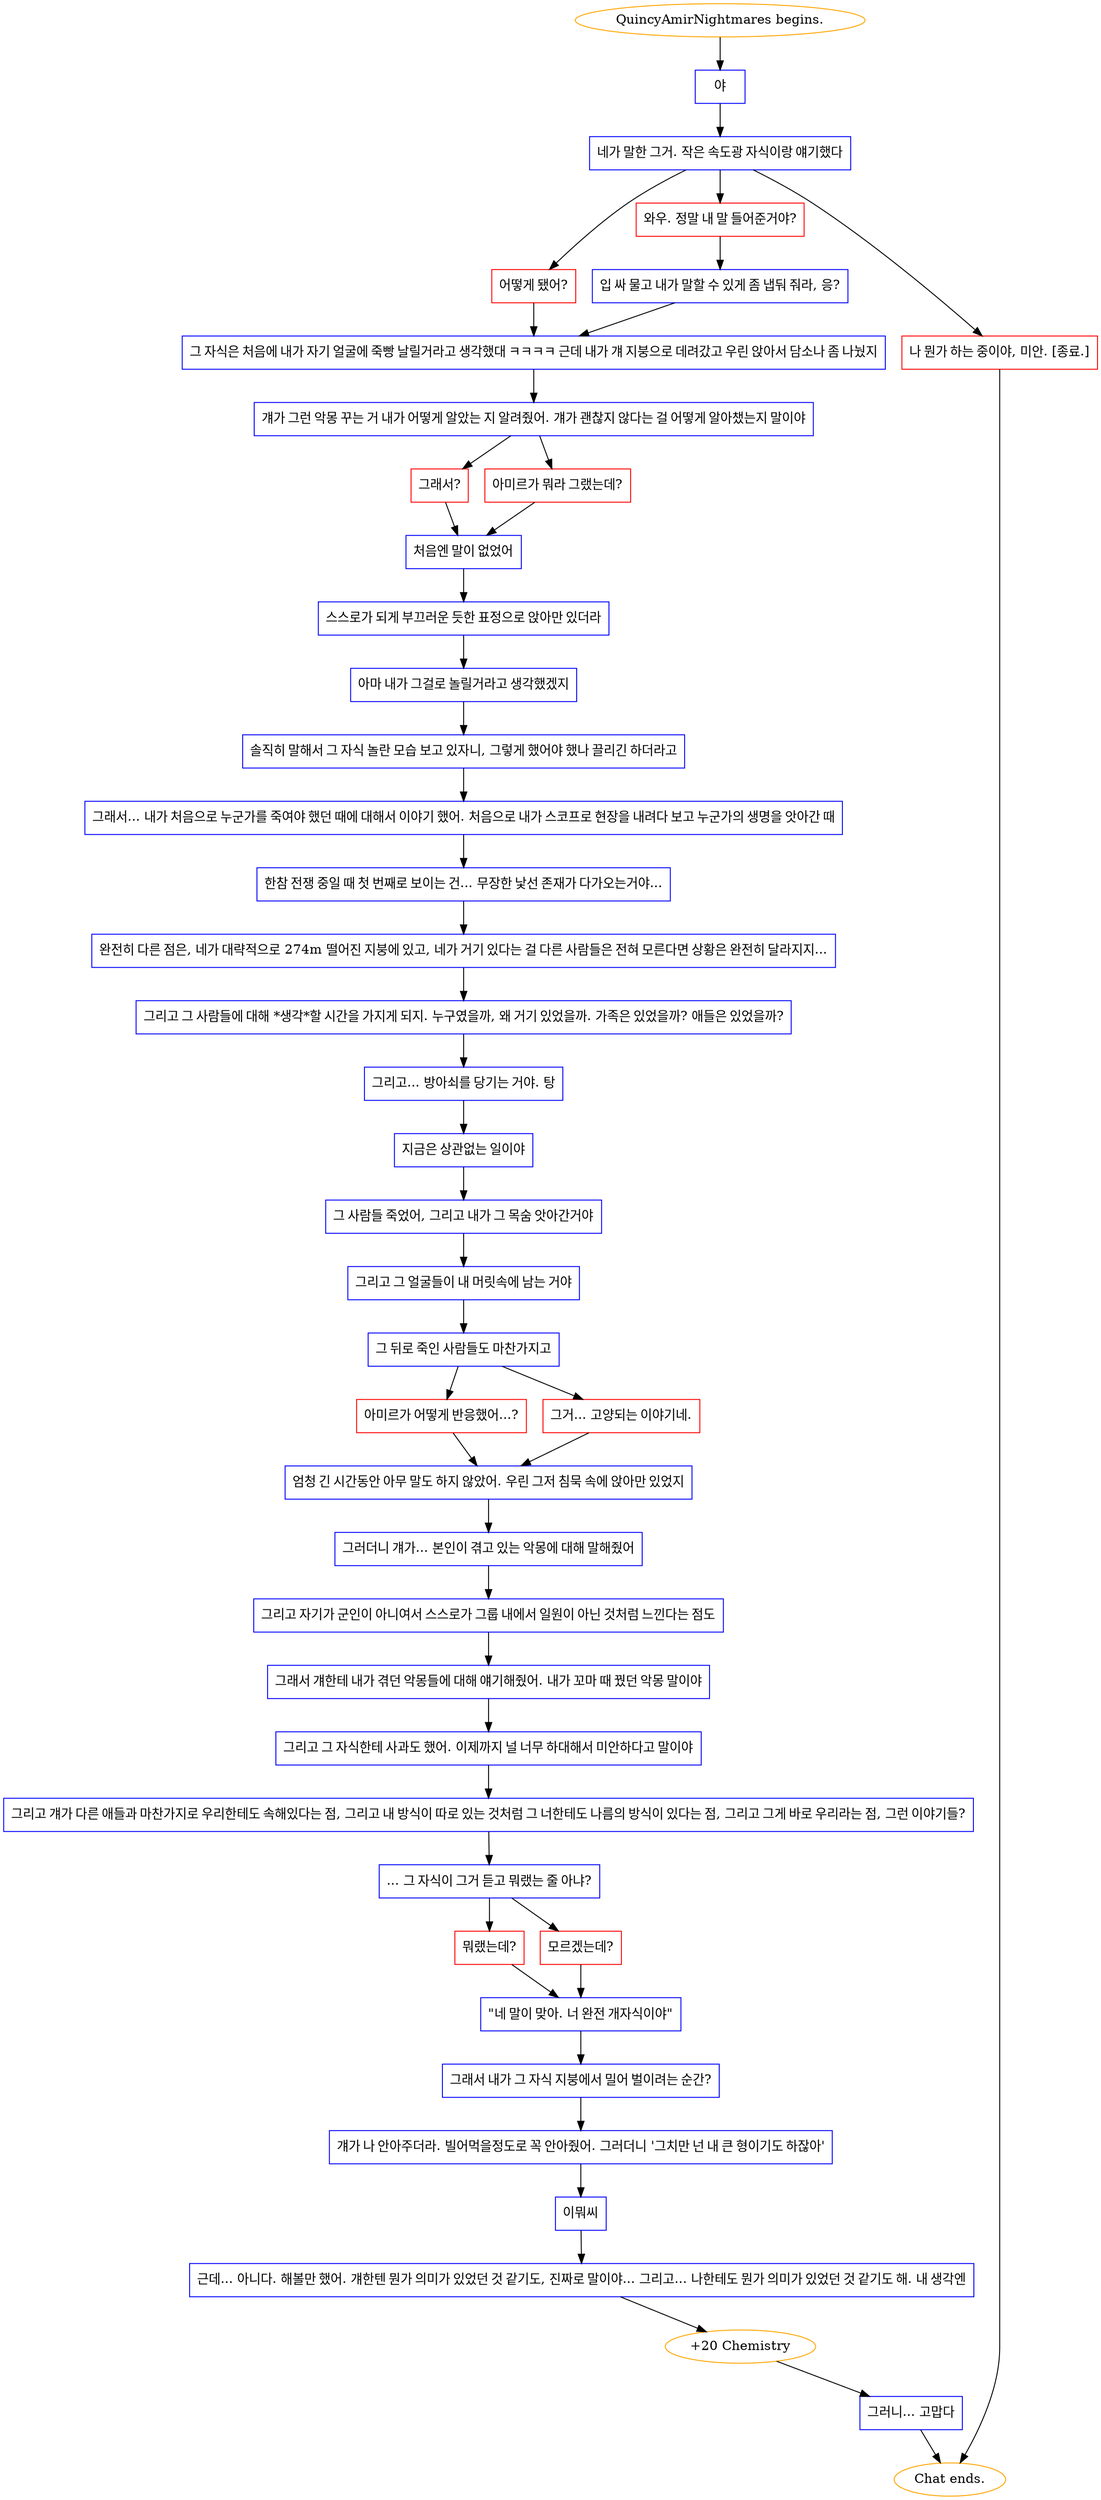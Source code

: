 digraph {
	"QuincyAmirNightmares begins." [color=orange];
		"QuincyAmirNightmares begins." -> j2882777504;
	j2882777504 [label="야",shape=box,color=blue];
		j2882777504 -> j827101669;
	j827101669 [label="네가 말한 그거. 작은 속도광 자식이랑 얘기했다",shape=box,color=blue];
		j827101669 -> j2059496809;
		j827101669 -> j1601321930;
		j827101669 -> j901448006;
	j2059496809 [label="어떻게 됐어?",shape=box,color=red];
		j2059496809 -> j38854780;
	j1601321930 [label="와우. 정말 내 말 들어준거야?",shape=box,color=red];
		j1601321930 -> j2539058354;
	j901448006 [label="나 뭔가 하는 중이야, 미안. [종료.]",shape=box,color=red];
		j901448006 -> "Chat ends.";
	j38854780 [label="그 자식은 처음에 내가 자기 얼굴에 죽빵 날릴거라고 생각했대 ㅋㅋㅋㅋ 근데 내가 걔 지붕으로 데려갔고 우린 앉아서 담소나 좀 나눴지",shape=box,color=blue];
		j38854780 -> j2199292643;
	j2539058354 [label="입 싸 물고 내가 말할 수 있게 좀 냅둬 줘라, 응?",shape=box,color=blue];
		j2539058354 -> j38854780;
	"Chat ends." [color=orange];
	j2199292643 [label="걔가 그런 악몽 꾸는 거 내가 어떻게 알았는 지 알려줬어. 걔가 괜찮지 않다는 걸 어떻게 알아챘는지 말이야",shape=box,color=blue];
		j2199292643 -> j2914426349;
		j2199292643 -> j106749380;
	j2914426349 [label="그래서?",shape=box,color=red];
		j2914426349 -> j1273978690;
	j106749380 [label="아미르가 뭐라 그랬는데?",shape=box,color=red];
		j106749380 -> j1273978690;
	j1273978690 [label="처음엔 말이 없었어",shape=box,color=blue];
		j1273978690 -> j1478836094;
	j1478836094 [label="스스로가 되게 부끄러운 듯한 표정으로 앉아만 있더라",shape=box,color=blue];
		j1478836094 -> j3965136454;
	j3965136454 [label="아마 내가 그걸로 놀릴거라고 생각했겠지",shape=box,color=blue];
		j3965136454 -> j3721995202;
	j3721995202 [label="솔직히 말해서 그 자식 놀란 모습 보고 있자니, 그렇게 했어야 했나 끌리긴 하더라고",shape=box,color=blue];
		j3721995202 -> j1847875585;
	j1847875585 [label="그래서... 내가 처음으로 누군가를 죽여야 했던 때에 대해서 이야기 했어. 처음으로 내가 스코프로 현장을 내려다 보고 누군가의 생명을 앗아간 때",shape=box,color=blue];
		j1847875585 -> j940829028;
	j940829028 [label="한참 전쟁 중일 때 첫 번째로 보이는 건... 무장한 낯선 존재가 다가오는거야...",shape=box,color=blue];
		j940829028 -> j4271871934;
	j4271871934 [label="완전히 다른 점은, 네가 대략적으로 274m 떨어진 지붕에 있고, 네가 거기 있다는 걸 다른 사람들은 전혀 모른다면 상황은 완전히 달라지지...",shape=box,color=blue];
		j4271871934 -> j3307269881;
	j3307269881 [label="그리고 그 사람들에 대해 *생각*할 시간을 가지게 되지. 누구였을까, 왜 거기 있었을까. 가족은 있었을까? 애들은 있었을까?",shape=box,color=blue];
		j3307269881 -> j1283570277;
	j1283570277 [label="그리고... 방아쇠를 당기는 거야. 탕",shape=box,color=blue];
		j1283570277 -> j2083794372;
	j2083794372 [label="지금은 상관없는 일이야",shape=box,color=blue];
		j2083794372 -> j672121883;
	j672121883 [label="그 사람들 죽었어, 그리고 내가 그 목숨 앗아간거야",shape=box,color=blue];
		j672121883 -> j3547480714;
	j3547480714 [label="그리고 그 얼굴들이 내 머릿속에 남는 거야",shape=box,color=blue];
		j3547480714 -> j2867744695;
	j2867744695 [label="그 뒤로 죽인 사람들도 마찬가지고",shape=box,color=blue];
		j2867744695 -> j1283520990;
		j2867744695 -> j2338962384;
	j1283520990 [label="아미르가 어떻게 반응했어...?",shape=box,color=red];
		j1283520990 -> j745212125;
	j2338962384 [label="그거... 고양되는 이야기네.",shape=box,color=red];
		j2338962384 -> j745212125;
	j745212125 [label="엄청 긴 시간동안 아무 말도 하지 않았어. 우린 그저 침묵 속에 앉아만 있었지",shape=box,color=blue];
		j745212125 -> j682660571;
	j682660571 [label="그러더니 걔가... 본인이 겪고 있는 악몽에 대해 말해줬어",shape=box,color=blue];
		j682660571 -> j2788870621;
	j2788870621 [label="그리고 자기가 군인이 아니여서 스스로가 그룹 내에서 일원이 아닌 것처럼 느낀다는 점도",shape=box,color=blue];
		j2788870621 -> j996105568;
	j996105568 [label="그래서 걔한테 내가 겪던 악몽들에 대해 얘기해줬어. 내가 꼬마 때 꿨던 악몽 말이야",shape=box,color=blue];
		j996105568 -> j2347163623;
	j2347163623 [label="그리고 그 자식한테 사과도 했어. 이제까지 널 너무 하대해서 미안하다고 말이야",shape=box,color=blue];
		j2347163623 -> j4022662123;
	j4022662123 [label="그리고 걔가 다른 애들과 마찬가지로 우리한테도 속해있다는 점, 그리고 내 방식이 따로 있는 것처럼 그 너한테도 나름의 방식이 있다는 점, 그리고 그게 바로 우리라는 점, 그런 이야기들?",shape=box,color=blue];
		j4022662123 -> j2234405741;
	j2234405741 [label="... 그 자식이 그거 듣고 뭐랬는 줄 아냐?",shape=box,color=blue];
		j2234405741 -> j2880018339;
		j2234405741 -> j449849588;
	j2880018339 [label="뭐랬는데?",shape=box,color=red];
		j2880018339 -> j998079230;
	j449849588 [label="모르겠는데?",shape=box,color=red];
		j449849588 -> j998079230;
	j998079230 [label="\"네 말이 맞아. 너 완전 개자식이야\"",shape=box,color=blue];
		j998079230 -> j2238623723;
	j2238623723 [label="그래서 내가 그 자식 지붕에서 밀어 벌이려는 순간?",shape=box,color=blue];
		j2238623723 -> j3446195627;
	j3446195627 [label="걔가 나 안아주더라. 빌어먹을정도로 꼭 안아줬어. 그러더니 '그치만 넌 내 큰 형이기도 하잖아'",shape=box,color=blue];
		j3446195627 -> j3521587418;
	j3521587418 [label="이뭐씨",shape=box,color=blue];
		j3521587418 -> j4162633690;
	j4162633690 [label="근데... 아니다. 해볼만 했어. 걔한텐 뭔가 의미가 있었던 것 같기도, 진짜로 말이야... 그리고... 나한테도 뭔가 의미가 있었던 것 같기도 해. 내 생각엔",shape=box,color=blue];
		j4162633690 -> j1491046049;
	j1491046049 [label="+20 Chemistry",color=orange];
		j1491046049 -> j722799082;
	j722799082 [label="그러니... 고맙다",shape=box,color=blue];
		j722799082 -> "Chat ends.";
}